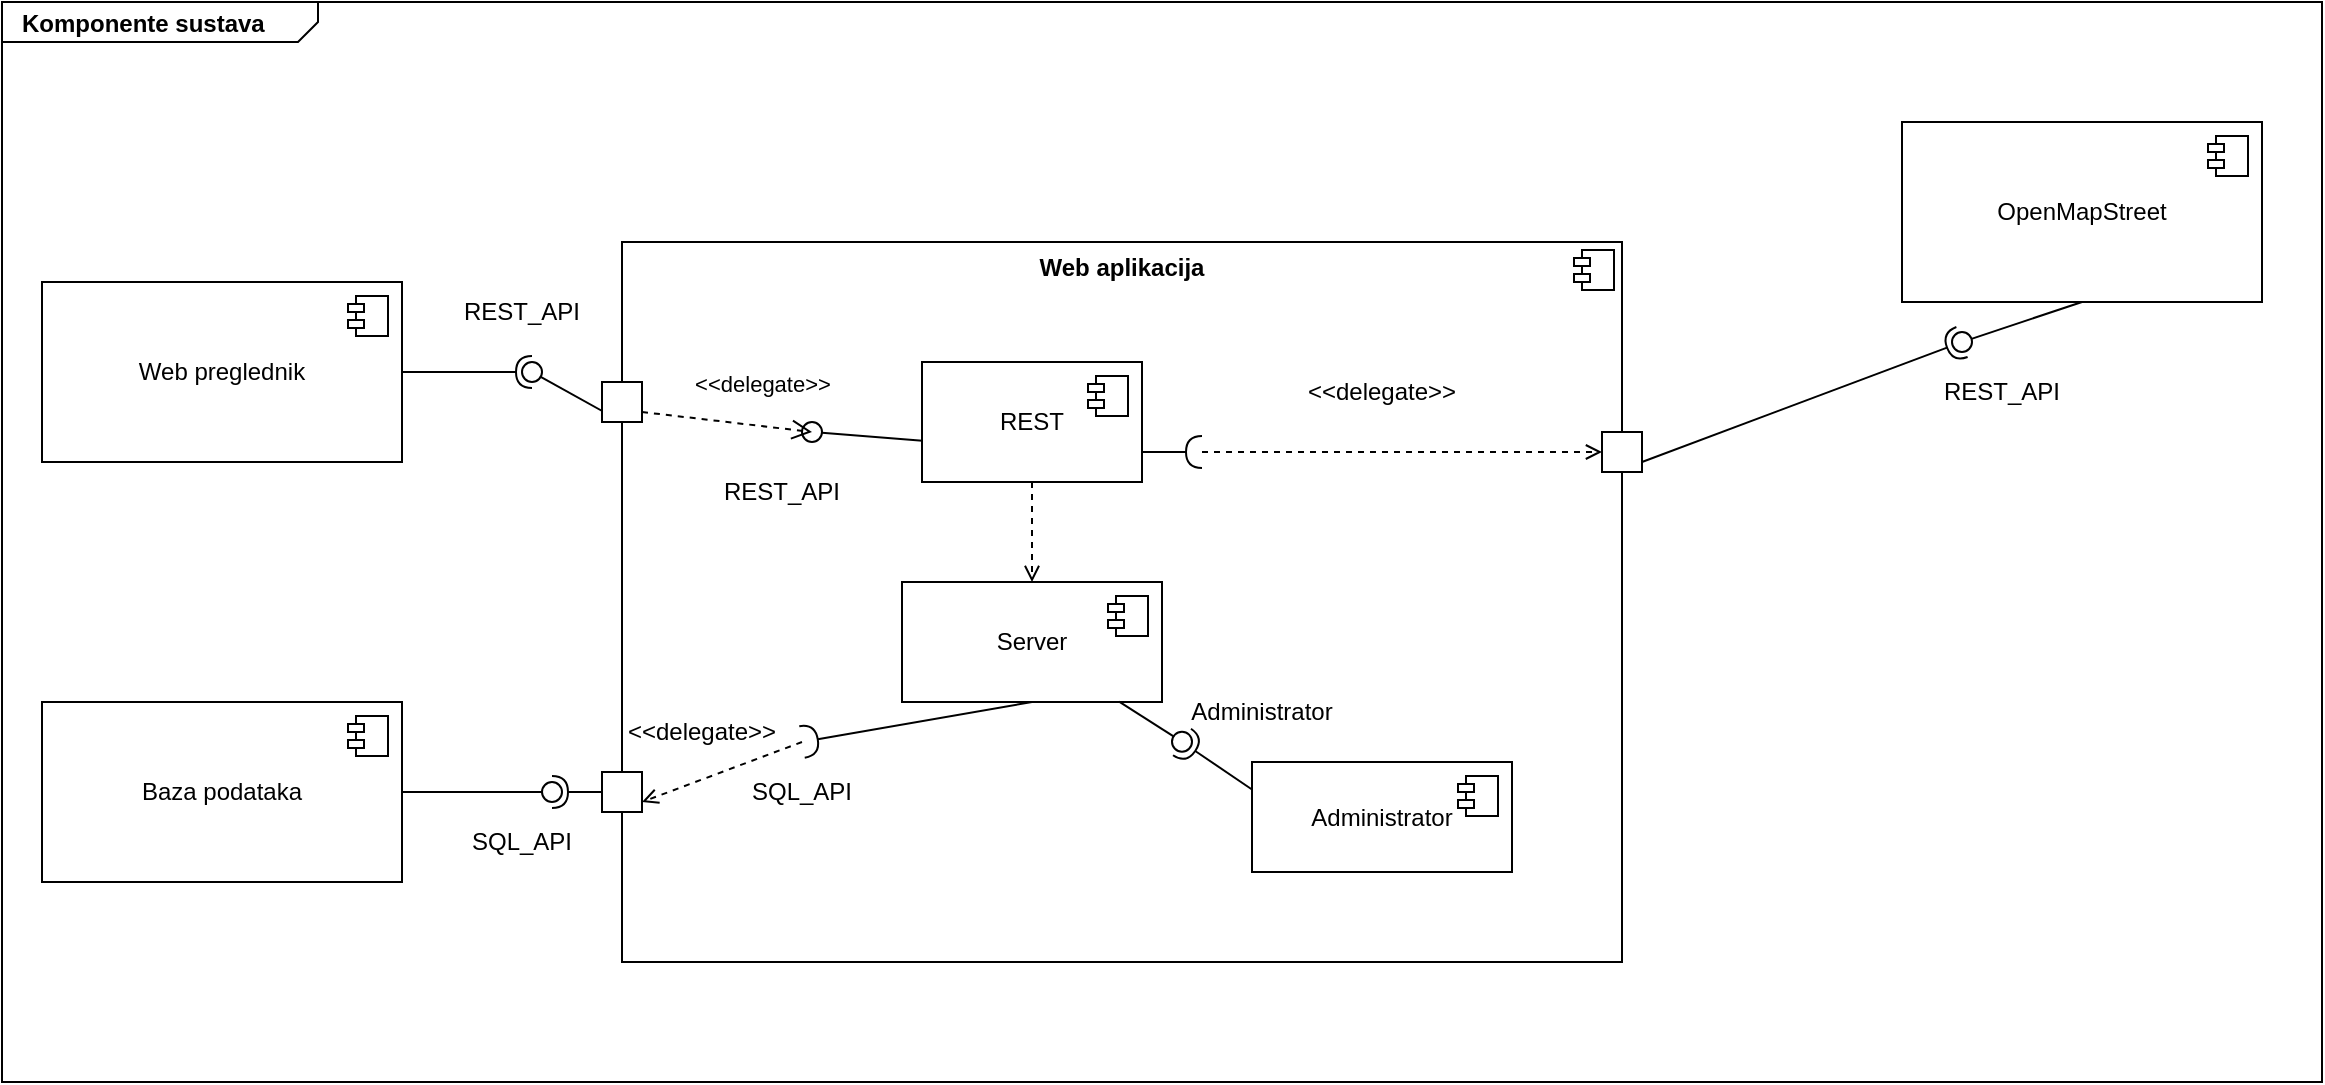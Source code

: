<mxfile version="22.1.20" type="device">
  <diagram name="Page-1" id="929967ad-93f9-6ef4-fab6-5d389245f69c">
    <mxGraphModel dx="778" dy="393" grid="1" gridSize="10" guides="1" tooltips="1" connect="1" arrows="1" fold="1" page="1" pageScale="1.5" pageWidth="1169" pageHeight="826" background="none" math="0" shadow="0">
      <root>
        <mxCell id="0" style=";html=1;" />
        <mxCell id="1" style=";html=1;" parent="0" />
        <mxCell id="1672d66443f91eb5-1" value="&lt;p style=&quot;margin: 0px ; margin-top: 4px ; margin-left: 10px ; text-align: left&quot;&gt;&lt;b&gt;Komponente sustava&lt;/b&gt;&lt;/p&gt;" style="html=1;strokeWidth=1;shape=mxgraph.sysml.package;html=1;overflow=fill;whiteSpace=wrap;fillColor=none;gradientColor=none;fontSize=12;align=center;labelX=158;" parent="1" vertex="1">
          <mxGeometry x="30" y="40" width="1160" height="540" as="geometry" />
        </mxCell>
        <mxCell id="-_sS7I1-5ynmsRzw2r__-3" value="Web preglednik" style="html=1;dropTarget=0;whiteSpace=wrap;" vertex="1" parent="1">
          <mxGeometry x="50" y="180" width="180" height="90" as="geometry" />
        </mxCell>
        <mxCell id="-_sS7I1-5ynmsRzw2r__-4" value="" style="shape=module;jettyWidth=8;jettyHeight=4;" vertex="1" parent="-_sS7I1-5ynmsRzw2r__-3">
          <mxGeometry x="1" width="20" height="20" relative="1" as="geometry">
            <mxPoint x="-27" y="7" as="offset" />
          </mxGeometry>
        </mxCell>
        <mxCell id="-_sS7I1-5ynmsRzw2r__-19" value="OpenMapStreet" style="html=1;dropTarget=0;whiteSpace=wrap;" vertex="1" parent="1">
          <mxGeometry x="980" y="100" width="180" height="90" as="geometry" />
        </mxCell>
        <mxCell id="-_sS7I1-5ynmsRzw2r__-20" value="" style="shape=module;jettyWidth=8;jettyHeight=4;" vertex="1" parent="-_sS7I1-5ynmsRzw2r__-19">
          <mxGeometry x="1" width="20" height="20" relative="1" as="geometry">
            <mxPoint x="-27" y="7" as="offset" />
          </mxGeometry>
        </mxCell>
        <mxCell id="-_sS7I1-5ynmsRzw2r__-23" value="Baza podataka" style="html=1;dropTarget=0;whiteSpace=wrap;" vertex="1" parent="1">
          <mxGeometry x="50" y="390" width="180" height="90" as="geometry" />
        </mxCell>
        <mxCell id="-_sS7I1-5ynmsRzw2r__-24" value="" style="shape=module;jettyWidth=8;jettyHeight=4;" vertex="1" parent="-_sS7I1-5ynmsRzw2r__-23">
          <mxGeometry x="1" width="20" height="20" relative="1" as="geometry">
            <mxPoint x="-27" y="7" as="offset" />
          </mxGeometry>
        </mxCell>
        <mxCell id="-_sS7I1-5ynmsRzw2r__-25" value="&lt;p style=&quot;margin:0px;margin-top:6px;text-align:center;&quot;&gt;&lt;b&gt;Web aplikacija&lt;/b&gt;&lt;/p&gt;&lt;p style=&quot;margin:0px;margin-left:8px;&quot;&gt;&lt;br&gt;&lt;/p&gt;" style="align=left;overflow=fill;html=1;dropTarget=0;whiteSpace=wrap;" vertex="1" parent="1">
          <mxGeometry x="340" y="160" width="500" height="360" as="geometry" />
        </mxCell>
        <mxCell id="-_sS7I1-5ynmsRzw2r__-26" value="" style="shape=component;jettyWidth=8;jettyHeight=4;" vertex="1" parent="-_sS7I1-5ynmsRzw2r__-25">
          <mxGeometry x="1" width="20" height="20" relative="1" as="geometry">
            <mxPoint x="-24" y="4" as="offset" />
          </mxGeometry>
        </mxCell>
        <mxCell id="-_sS7I1-5ynmsRzw2r__-28" value="" style="rounded=0;orthogonalLoop=1;jettySize=auto;html=1;endArrow=oval;endFill=0;sketch=0;sourcePerimeterSpacing=0;targetPerimeterSpacing=0;endSize=10;exitX=0;exitY=0.25;exitDx=0;exitDy=0;entryX=1.042;entryY=0.253;entryDx=0;entryDy=0;entryPerimeter=0;" edge="1" target="-_sS7I1-5ynmsRzw2r__-29" parent="1" source="-_sS7I1-5ynmsRzw2r__-25">
          <mxGeometry relative="1" as="geometry">
            <mxPoint x="590" y="375" as="sourcePoint" />
          </mxGeometry>
        </mxCell>
        <mxCell id="-_sS7I1-5ynmsRzw2r__-30" value="" style="rounded=0;orthogonalLoop=1;jettySize=auto;html=1;endArrow=halfCircle;endFill=0;endSize=6;strokeWidth=1;sketch=0;exitX=1;exitY=0.5;exitDx=0;exitDy=0;entryX=0;entryY=0.206;entryDx=0;entryDy=0;entryPerimeter=0;" edge="1" parent="1" source="-_sS7I1-5ynmsRzw2r__-3" target="-_sS7I1-5ynmsRzw2r__-29">
          <mxGeometry relative="1" as="geometry">
            <mxPoint x="230" y="215" as="sourcePoint" />
            <mxPoint x="340" y="220" as="targetPoint" />
          </mxGeometry>
        </mxCell>
        <mxCell id="-_sS7I1-5ynmsRzw2r__-29" value="" style="ellipse;whiteSpace=wrap;html=1;align=center;aspect=fixed;fillColor=none;strokeColor=none;resizable=0;perimeter=centerPerimeter;rotatable=0;allowArrows=0;points=[];outlineConnect=1;" vertex="1" parent="1">
          <mxGeometry x="290" y="220" width="10" height="10" as="geometry" />
        </mxCell>
        <mxCell id="-_sS7I1-5ynmsRzw2r__-32" value="REST_API" style="text;html=1;strokeColor=none;fillColor=none;align=center;verticalAlign=middle;whiteSpace=wrap;rounded=0;" vertex="1" parent="1">
          <mxGeometry x="260" y="180" width="60" height="30" as="geometry" />
        </mxCell>
        <mxCell id="-_sS7I1-5ynmsRzw2r__-33" value="" style="whiteSpace=wrap;html=1;aspect=fixed;" vertex="1" parent="1">
          <mxGeometry x="330" y="230" width="20" height="20" as="geometry" />
        </mxCell>
        <mxCell id="-_sS7I1-5ynmsRzw2r__-35" value="&amp;lt;&amp;lt;delegate&amp;gt;&amp;gt;" style="html=1;verticalAlign=bottom;endArrow=open;dashed=1;endSize=8;curved=0;rounded=0;exitX=1;exitY=0.75;exitDx=0;exitDy=0;entryX=-0.295;entryY=0.514;entryDx=0;entryDy=0;entryPerimeter=0;" edge="1" parent="1" source="-_sS7I1-5ynmsRzw2r__-33" target="-_sS7I1-5ynmsRzw2r__-40">
          <mxGeometry x="0.378" y="12" relative="1" as="geometry">
            <mxPoint x="610" y="280" as="sourcePoint" />
            <mxPoint x="530" y="280" as="targetPoint" />
            <mxPoint as="offset" />
          </mxGeometry>
        </mxCell>
        <mxCell id="-_sS7I1-5ynmsRzw2r__-45" value="" style="edgeStyle=orthogonalEdgeStyle;rounded=0;orthogonalLoop=1;jettySize=auto;html=1;dashed=1;endArrow=open;endFill=0;" edge="1" parent="1" source="-_sS7I1-5ynmsRzw2r__-36" target="-_sS7I1-5ynmsRzw2r__-43">
          <mxGeometry relative="1" as="geometry" />
        </mxCell>
        <mxCell id="-_sS7I1-5ynmsRzw2r__-36" value="REST" style="html=1;dropTarget=0;whiteSpace=wrap;" vertex="1" parent="1">
          <mxGeometry x="490" y="220" width="110" height="60" as="geometry" />
        </mxCell>
        <mxCell id="-_sS7I1-5ynmsRzw2r__-37" value="" style="shape=module;jettyWidth=8;jettyHeight=4;" vertex="1" parent="-_sS7I1-5ynmsRzw2r__-36">
          <mxGeometry x="1" width="20" height="20" relative="1" as="geometry">
            <mxPoint x="-27" y="7" as="offset" />
          </mxGeometry>
        </mxCell>
        <mxCell id="-_sS7I1-5ynmsRzw2r__-39" value="" style="rounded=0;orthogonalLoop=1;jettySize=auto;html=1;endArrow=oval;endFill=0;sketch=0;sourcePerimeterSpacing=0;targetPerimeterSpacing=0;endSize=10;exitX=0.002;exitY=0.657;exitDx=0;exitDy=0;exitPerimeter=0;" edge="1" target="-_sS7I1-5ynmsRzw2r__-40" parent="1" source="-_sS7I1-5ynmsRzw2r__-36">
          <mxGeometry relative="1" as="geometry">
            <mxPoint x="550" y="275" as="sourcePoint" />
            <Array as="points">
              <mxPoint x="435" y="255" />
            </Array>
          </mxGeometry>
        </mxCell>
        <mxCell id="-_sS7I1-5ynmsRzw2r__-40" value="" style="ellipse;whiteSpace=wrap;html=1;align=center;aspect=fixed;fillColor=none;strokeColor=none;resizable=0;perimeter=centerPerimeter;rotatable=0;allowArrows=0;points=[];outlineConnect=1;" vertex="1" parent="1">
          <mxGeometry x="430" y="250" width="10" height="10" as="geometry" />
        </mxCell>
        <mxCell id="-_sS7I1-5ynmsRzw2r__-43" value="Server" style="html=1;dropTarget=0;whiteSpace=wrap;" vertex="1" parent="1">
          <mxGeometry x="480" y="330" width="130" height="60" as="geometry" />
        </mxCell>
        <mxCell id="-_sS7I1-5ynmsRzw2r__-44" value="" style="shape=module;jettyWidth=8;jettyHeight=4;" vertex="1" parent="-_sS7I1-5ynmsRzw2r__-43">
          <mxGeometry x="1" width="20" height="20" relative="1" as="geometry">
            <mxPoint x="-27" y="7" as="offset" />
          </mxGeometry>
        </mxCell>
        <mxCell id="-_sS7I1-5ynmsRzw2r__-47" value="REST_API" style="text;html=1;strokeColor=none;fillColor=none;align=center;verticalAlign=middle;whiteSpace=wrap;rounded=0;" vertex="1" parent="1">
          <mxGeometry x="390" y="270" width="60" height="30" as="geometry" />
        </mxCell>
        <mxCell id="-_sS7I1-5ynmsRzw2r__-48" value="" style="rounded=0;orthogonalLoop=1;jettySize=auto;html=1;endArrow=halfCircle;endFill=0;endSize=6;strokeWidth=1;sketch=0;fontSize=12;curved=1;exitX=0.5;exitY=1;exitDx=0;exitDy=0;" edge="1" parent="1" source="-_sS7I1-5ynmsRzw2r__-43">
          <mxGeometry relative="1" as="geometry">
            <mxPoint x="465" y="395" as="sourcePoint" />
            <mxPoint x="430" y="410" as="targetPoint" />
            <Array as="points">
              <mxPoint x="430" y="410" />
            </Array>
          </mxGeometry>
        </mxCell>
        <mxCell id="-_sS7I1-5ynmsRzw2r__-49" value="" style="ellipse;whiteSpace=wrap;html=1;align=center;aspect=fixed;fillColor=none;strokeColor=none;resizable=0;perimeter=centerPerimeter;rotatable=0;allowArrows=0;points=[];outlineConnect=1;" vertex="1" parent="1">
          <mxGeometry x="440" y="390" width="10" height="10" as="geometry" />
        </mxCell>
        <mxCell id="-_sS7I1-5ynmsRzw2r__-50" value="" style="whiteSpace=wrap;html=1;aspect=fixed;" vertex="1" parent="1">
          <mxGeometry x="330" y="425" width="20" height="20" as="geometry" />
        </mxCell>
        <mxCell id="-_sS7I1-5ynmsRzw2r__-51" value="" style="endArrow=open;html=1;rounded=0;entryX=1;entryY=0.75;entryDx=0;entryDy=0;endFill=0;dashed=1;" edge="1" parent="1" target="-_sS7I1-5ynmsRzw2r__-50">
          <mxGeometry width="50" height="50" relative="1" as="geometry">
            <mxPoint x="430" y="410" as="sourcePoint" />
            <mxPoint x="360" y="230" as="targetPoint" />
          </mxGeometry>
        </mxCell>
        <mxCell id="-_sS7I1-5ynmsRzw2r__-52" value="&amp;lt;&amp;lt;delegate&amp;gt;&amp;gt;" style="text;html=1;strokeColor=none;fillColor=none;align=center;verticalAlign=middle;whiteSpace=wrap;rounded=0;" vertex="1" parent="1">
          <mxGeometry x="350" y="390" width="60" height="30" as="geometry" />
        </mxCell>
        <mxCell id="-_sS7I1-5ynmsRzw2r__-55" value="" style="ellipse;whiteSpace=wrap;html=1;align=center;aspect=fixed;fillColor=none;strokeColor=none;resizable=0;perimeter=centerPerimeter;rotatable=0;allowArrows=0;points=[];outlineConnect=1;" vertex="1" parent="1">
          <mxGeometry x="320" y="250" width="10" height="10" as="geometry" />
        </mxCell>
        <mxCell id="-_sS7I1-5ynmsRzw2r__-56" value="" style="rounded=0;orthogonalLoop=1;jettySize=auto;html=1;endArrow=halfCircle;endFill=0;endSize=6;strokeWidth=1;sketch=0;exitX=0;exitY=0.5;exitDx=0;exitDy=0;" edge="1" target="-_sS7I1-5ynmsRzw2r__-58" parent="1" source="-_sS7I1-5ynmsRzw2r__-50">
          <mxGeometry relative="1" as="geometry">
            <mxPoint x="330" y="445" as="sourcePoint" />
          </mxGeometry>
        </mxCell>
        <mxCell id="-_sS7I1-5ynmsRzw2r__-57" value="" style="rounded=0;orthogonalLoop=1;jettySize=auto;html=1;endArrow=oval;endFill=0;sketch=0;sourcePerimeterSpacing=0;targetPerimeterSpacing=0;endSize=10;exitX=1;exitY=0.5;exitDx=0;exitDy=0;" edge="1" target="-_sS7I1-5ynmsRzw2r__-58" parent="1" source="-_sS7I1-5ynmsRzw2r__-23">
          <mxGeometry relative="1" as="geometry">
            <mxPoint x="290" y="445" as="sourcePoint" />
          </mxGeometry>
        </mxCell>
        <mxCell id="-_sS7I1-5ynmsRzw2r__-58" value="" style="ellipse;whiteSpace=wrap;html=1;align=center;aspect=fixed;fillColor=none;strokeColor=none;resizable=0;perimeter=centerPerimeter;rotatable=0;allowArrows=0;points=[];outlineConnect=1;" vertex="1" parent="1">
          <mxGeometry x="300" y="430" width="10" height="10" as="geometry" />
        </mxCell>
        <mxCell id="-_sS7I1-5ynmsRzw2r__-59" value="SQL_API" style="text;html=1;strokeColor=none;fillColor=none;align=center;verticalAlign=middle;whiteSpace=wrap;rounded=0;" vertex="1" parent="1">
          <mxGeometry x="260" y="445" width="60" height="30" as="geometry" />
        </mxCell>
        <mxCell id="-_sS7I1-5ynmsRzw2r__-60" value="SQL_API" style="text;html=1;strokeColor=none;fillColor=none;align=center;verticalAlign=middle;whiteSpace=wrap;rounded=0;" vertex="1" parent="1">
          <mxGeometry x="400" y="420" width="60" height="30" as="geometry" />
        </mxCell>
        <mxCell id="-_sS7I1-5ynmsRzw2r__-63" value="" style="whiteSpace=wrap;html=1;aspect=fixed;" vertex="1" parent="1">
          <mxGeometry x="830" y="255" width="20" height="20" as="geometry" />
        </mxCell>
        <mxCell id="-_sS7I1-5ynmsRzw2r__-64" value="" style="rounded=0;orthogonalLoop=1;jettySize=auto;html=1;endArrow=halfCircle;endFill=0;endSize=6;strokeWidth=1;sketch=0;exitX=1;exitY=0.75;exitDx=0;exitDy=0;" edge="1" parent="1" source="-_sS7I1-5ynmsRzw2r__-63">
          <mxGeometry relative="1" as="geometry">
            <mxPoint x="660" y="325" as="sourcePoint" />
            <mxPoint x="1010" y="210" as="targetPoint" />
          </mxGeometry>
        </mxCell>
        <mxCell id="-_sS7I1-5ynmsRzw2r__-65" value="" style="rounded=0;orthogonalLoop=1;jettySize=auto;html=1;endArrow=oval;endFill=0;sketch=0;sourcePerimeterSpacing=0;targetPerimeterSpacing=0;endSize=10;exitX=0.5;exitY=1;exitDx=0;exitDy=0;" edge="1" parent="1" source="-_sS7I1-5ynmsRzw2r__-19">
          <mxGeometry relative="1" as="geometry">
            <mxPoint x="620" y="325" as="sourcePoint" />
            <mxPoint x="1010" y="210" as="targetPoint" />
          </mxGeometry>
        </mxCell>
        <mxCell id="-_sS7I1-5ynmsRzw2r__-66" value="" style="ellipse;whiteSpace=wrap;html=1;align=center;aspect=fixed;fillColor=none;strokeColor=none;resizable=0;perimeter=centerPerimeter;rotatable=0;allowArrows=0;points=[];outlineConnect=1;" vertex="1" parent="1">
          <mxGeometry x="635" y="320" width="10" height="10" as="geometry" />
        </mxCell>
        <mxCell id="-_sS7I1-5ynmsRzw2r__-67" value="" style="rounded=0;orthogonalLoop=1;jettySize=auto;html=1;endArrow=halfCircle;endFill=0;endSize=6;strokeWidth=1;sketch=0;fontSize=12;curved=1;exitX=1;exitY=0.75;exitDx=0;exitDy=0;" edge="1" target="-_sS7I1-5ynmsRzw2r__-68" parent="1" source="-_sS7I1-5ynmsRzw2r__-36">
          <mxGeometry relative="1" as="geometry">
            <mxPoint x="645" y="325" as="sourcePoint" />
          </mxGeometry>
        </mxCell>
        <mxCell id="-_sS7I1-5ynmsRzw2r__-68" value="" style="ellipse;whiteSpace=wrap;html=1;align=center;aspect=fixed;fillColor=none;strokeColor=none;resizable=0;perimeter=centerPerimeter;rotatable=0;allowArrows=0;points=[];outlineConnect=1;" vertex="1" parent="1">
          <mxGeometry x="625" y="260" width="10" height="10" as="geometry" />
        </mxCell>
        <mxCell id="-_sS7I1-5ynmsRzw2r__-69" value="" style="endArrow=open;html=1;rounded=0;entryX=0;entryY=0.5;entryDx=0;entryDy=0;exitX=1.147;exitY=0.558;exitDx=0;exitDy=0;exitPerimeter=0;endFill=0;dashed=1;" edge="1" parent="1" source="-_sS7I1-5ynmsRzw2r__-68" target="-_sS7I1-5ynmsRzw2r__-63">
          <mxGeometry width="50" height="50" relative="1" as="geometry">
            <mxPoint x="610" y="350" as="sourcePoint" />
            <mxPoint x="660" y="300" as="targetPoint" />
          </mxGeometry>
        </mxCell>
        <mxCell id="-_sS7I1-5ynmsRzw2r__-70" value="&amp;lt;&amp;lt;delegate&amp;gt;&amp;gt;" style="text;html=1;strokeColor=none;fillColor=none;align=center;verticalAlign=middle;whiteSpace=wrap;rounded=0;" vertex="1" parent="1">
          <mxGeometry x="690" y="220" width="60" height="30" as="geometry" />
        </mxCell>
        <mxCell id="-_sS7I1-5ynmsRzw2r__-71" value="REST_API" style="text;html=1;strokeColor=none;fillColor=none;align=center;verticalAlign=middle;whiteSpace=wrap;rounded=0;" vertex="1" parent="1">
          <mxGeometry x="1000" y="220" width="60" height="30" as="geometry" />
        </mxCell>
        <mxCell id="-_sS7I1-5ynmsRzw2r__-21" value="Administrator" style="html=1;dropTarget=0;whiteSpace=wrap;" vertex="1" parent="1">
          <mxGeometry x="655" y="420" width="130" height="55" as="geometry" />
        </mxCell>
        <mxCell id="-_sS7I1-5ynmsRzw2r__-22" value="" style="shape=module;jettyWidth=8;jettyHeight=4;" vertex="1" parent="-_sS7I1-5ynmsRzw2r__-21">
          <mxGeometry x="1" width="20" height="20" relative="1" as="geometry">
            <mxPoint x="-27" y="7" as="offset" />
          </mxGeometry>
        </mxCell>
        <mxCell id="-_sS7I1-5ynmsRzw2r__-73" value="" style="rounded=0;orthogonalLoop=1;jettySize=auto;html=1;endArrow=halfCircle;endFill=0;endSize=6;strokeWidth=1;sketch=0;exitX=0;exitY=0.25;exitDx=0;exitDy=0;" edge="1" parent="1" source="-_sS7I1-5ynmsRzw2r__-21">
          <mxGeometry relative="1" as="geometry">
            <mxPoint x="640" y="345" as="sourcePoint" />
            <mxPoint x="620" y="410" as="targetPoint" />
          </mxGeometry>
        </mxCell>
        <mxCell id="-_sS7I1-5ynmsRzw2r__-74" value="" style="rounded=0;orthogonalLoop=1;jettySize=auto;html=1;endArrow=oval;endFill=0;sketch=0;sourcePerimeterSpacing=0;targetPerimeterSpacing=0;endSize=10;exitX=0.835;exitY=0.997;exitDx=0;exitDy=0;exitPerimeter=0;entryX=0.56;entryY=0.694;entryDx=0;entryDy=0;entryPerimeter=0;" edge="1" target="-_sS7I1-5ynmsRzw2r__-25" parent="1" source="-_sS7I1-5ynmsRzw2r__-43">
          <mxGeometry relative="1" as="geometry">
            <mxPoint x="600" y="345" as="sourcePoint" />
          </mxGeometry>
        </mxCell>
        <mxCell id="-_sS7I1-5ynmsRzw2r__-75" value="" style="ellipse;whiteSpace=wrap;html=1;align=center;aspect=fixed;fillColor=none;strokeColor=none;resizable=0;perimeter=centerPerimeter;rotatable=0;allowArrows=0;points=[];outlineConnect=1;" vertex="1" parent="1">
          <mxGeometry x="615" y="340" width="10" height="10" as="geometry" />
        </mxCell>
        <mxCell id="-_sS7I1-5ynmsRzw2r__-76" value="Administrator" style="text;html=1;strokeColor=none;fillColor=none;align=center;verticalAlign=middle;whiteSpace=wrap;rounded=0;" vertex="1" parent="1">
          <mxGeometry x="630" y="380" width="60" height="30" as="geometry" />
        </mxCell>
      </root>
    </mxGraphModel>
  </diagram>
</mxfile>
